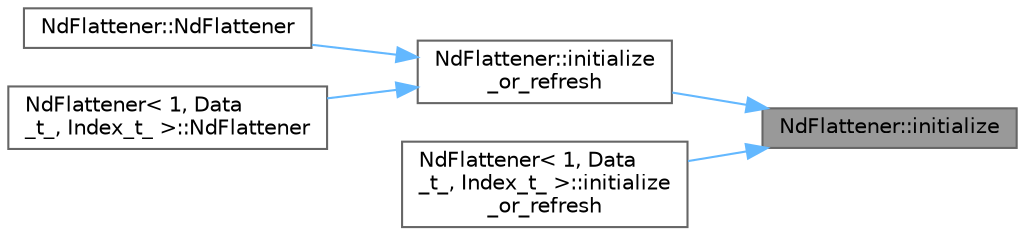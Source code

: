 digraph "NdFlattener::initialize"
{
 // LATEX_PDF_SIZE
  bgcolor="transparent";
  edge [fontname=Helvetica,fontsize=10,labelfontname=Helvetica,labelfontsize=10];
  node [fontname=Helvetica,fontsize=10,shape=box,height=0.2,width=0.4];
  rankdir="RL";
  Node1 [id="Node000001",label="NdFlattener::initialize",height=0.2,width=0.4,color="gray40", fillcolor="grey60", style="filled", fontcolor="black",tooltip="Initialize from a 'recursive function'."];
  Node1 -> Node2 [id="edge1_Node000001_Node000002",dir="back",color="steelblue1",style="solid",tooltip=" "];
  Node2 [id="Node000002",label="NdFlattener::initialize\l_or_refresh",height=0.2,width=0.4,color="grey40", fillcolor="white", style="filled",URL="$classNdFlattener.html#a7e8bd6e1b88fb84601002a9c9ce01f0c",tooltip="Initialize or refresh the NdFlattener."];
  Node2 -> Node3 [id="edge2_Node000002_Node000003",dir="back",color="steelblue1",style="solid",tooltip=" "];
  Node3 [id="Node000003",label="NdFlattener::NdFlattener",height=0.2,width=0.4,color="grey40", fillcolor="white", style="filled",URL="$classNdFlattener.html#ab7d0fdf5a4e237df593590bf38e1b147",tooltip="Constructor which calls initialize_or_refresh."];
  Node2 -> Node4 [id="edge3_Node000002_Node000004",dir="back",color="steelblue1",style="solid",tooltip=" "];
  Node4 [id="Node000004",label="NdFlattener\< 1, Data\l_t_, Index_t_ \>::NdFlattener",height=0.2,width=0.4,color="grey40", fillcolor="white", style="filled",URL="$classNdFlattener_3_011_00_01Data__t___00_01Index__t___01_4.html#a9df400fffc029b03d912f4860afc89c7",tooltip=" "];
  Node1 -> Node5 [id="edge4_Node000001_Node000005",dir="back",color="steelblue1",style="solid",tooltip=" "];
  Node5 [id="Node000005",label="NdFlattener\< 1, Data\l_t_, Index_t_ \>::initialize\l_or_refresh",height=0.2,width=0.4,color="grey40", fillcolor="white", style="filled",URL="$classNdFlattener_3_011_00_01Data__t___00_01Index__t___01_4.html#a1ed58eba72715577c835b35128fe8540",tooltip=" "];
}
